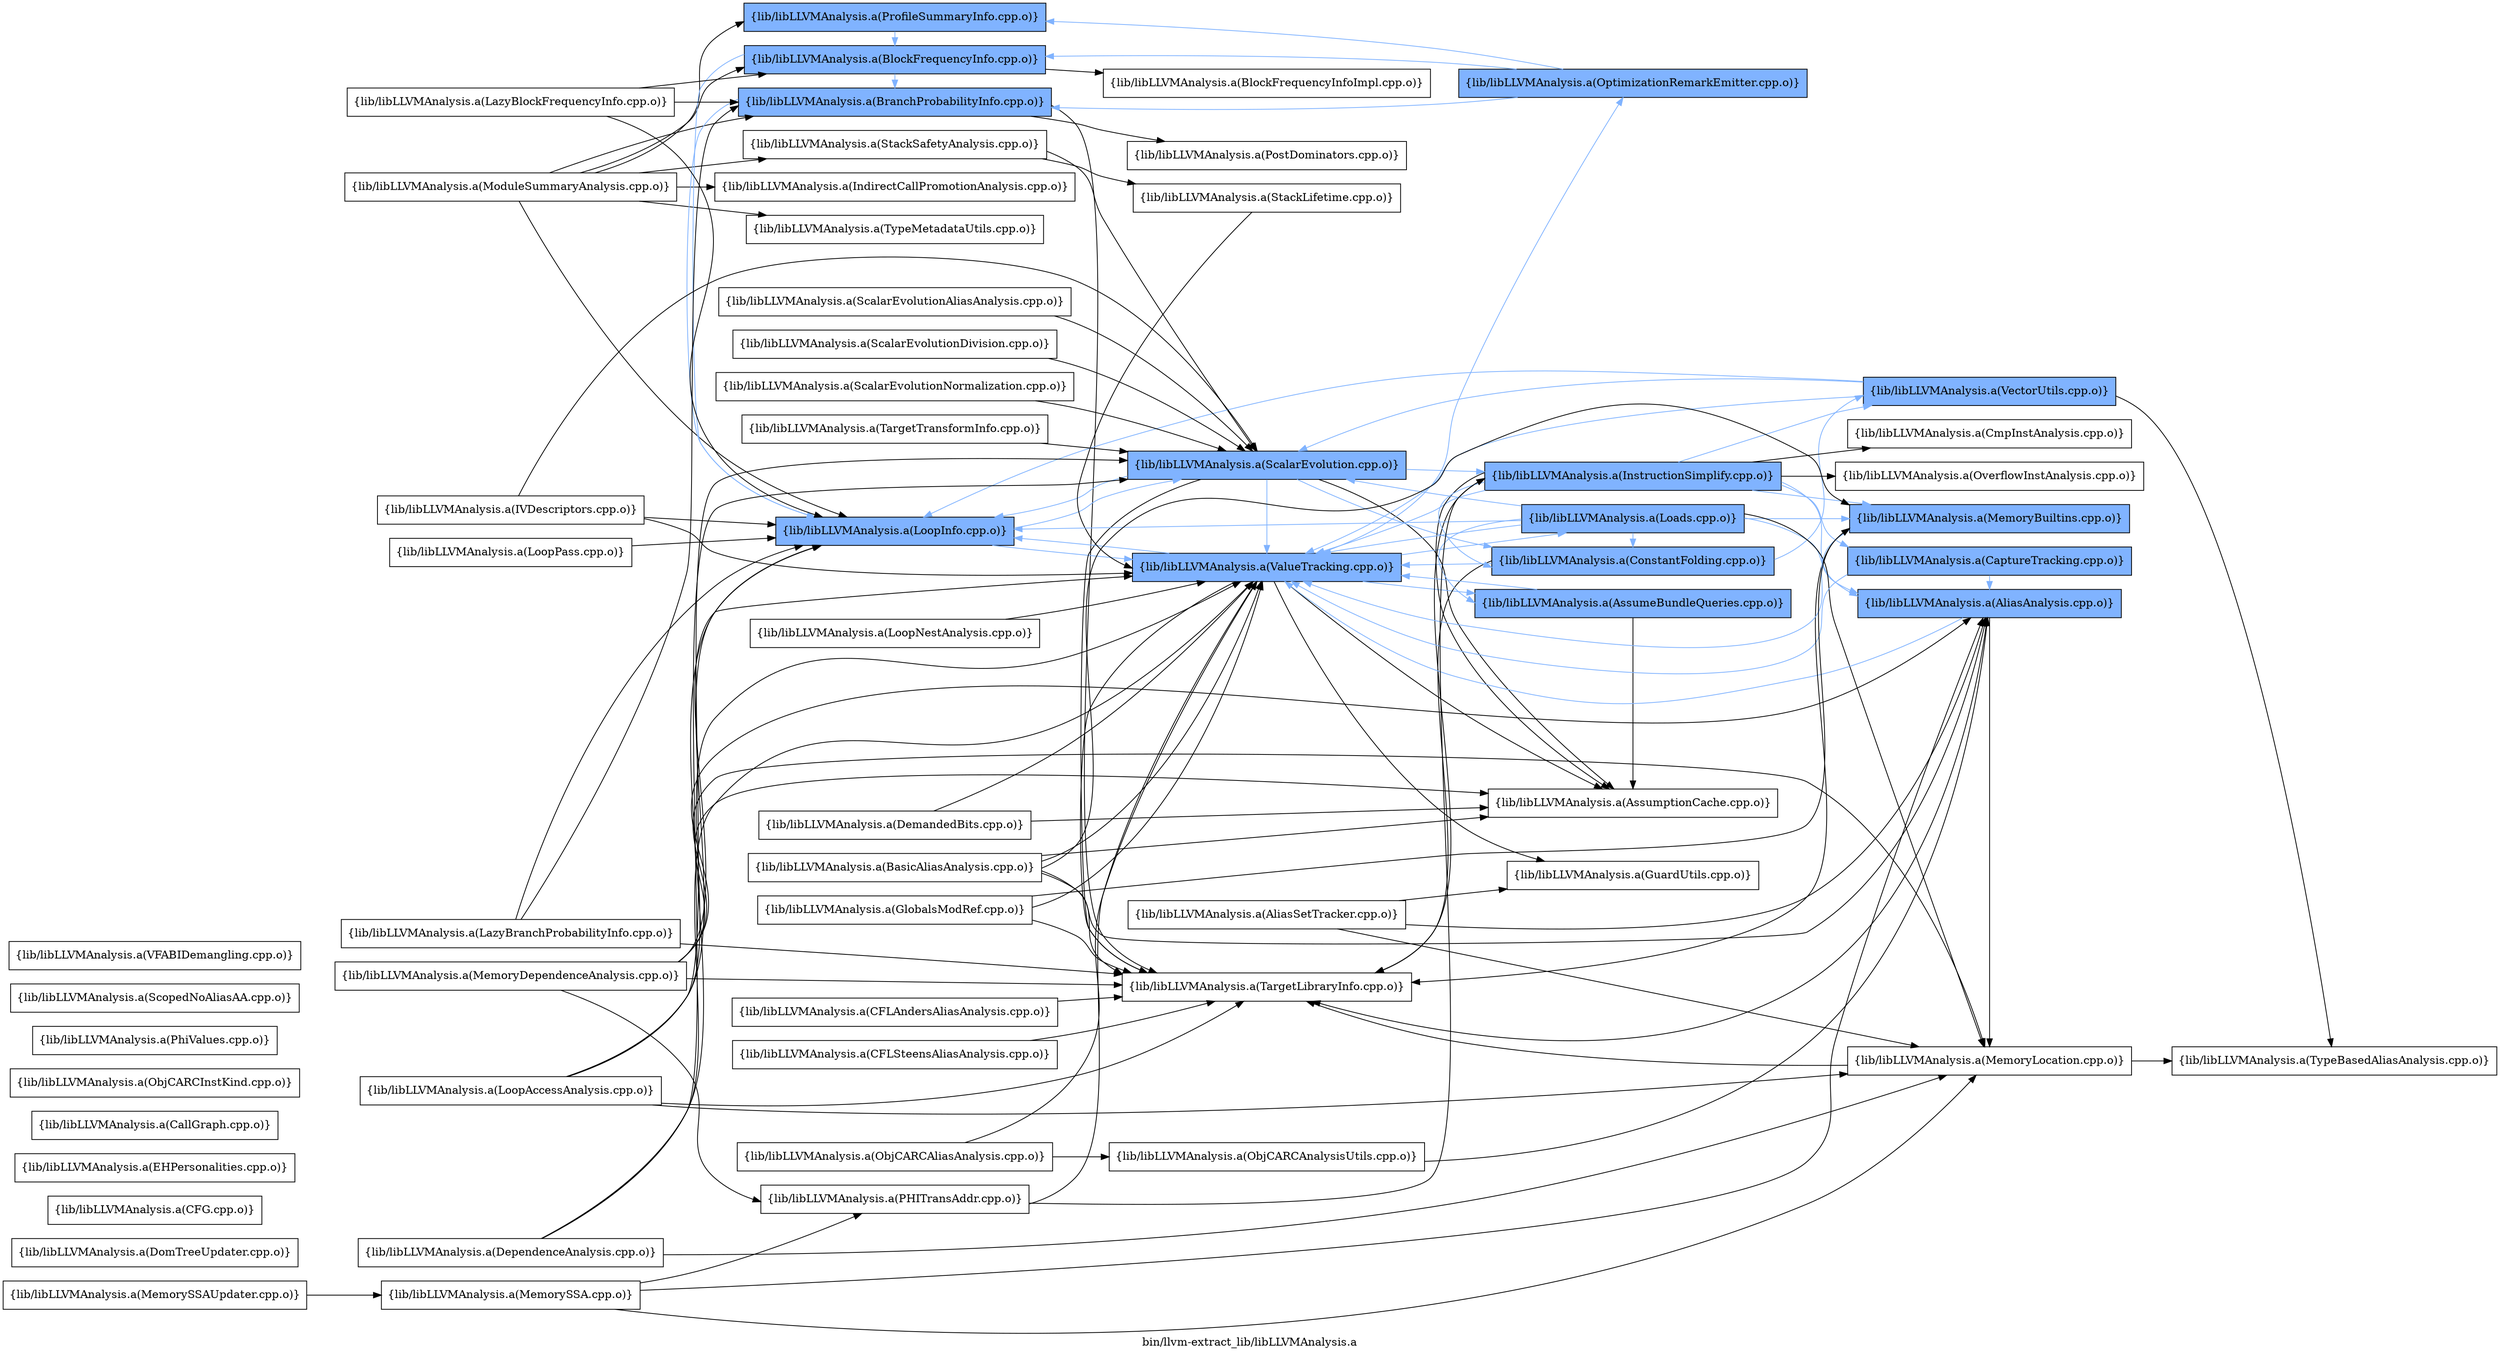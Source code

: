 digraph "bin/llvm-extract_lib/libLLVMAnalysis.a" {
	label="bin/llvm-extract_lib/libLLVMAnalysis.a";
	rankdir=LR;
	{ rank=same; Node0x55ceb5ce9678;  }
	{ rank=same; Node0x55ceb5ce8728; Node0x55ceb5ce59d8; Node0x55ceb5ce8958; Node0x55ceb5ce3e58; Node0x55ceb5ce4df8; Node0x55ceb5ce61a8; Node0x55ceb5ce3b88;  }
	{ rank=same; Node0x55ceb5ce51b8; Node0x55ceb5ce5b18; Node0x55ceb5ce52a8; Node0x55ceb5ce4cb8; Node0x55ceb5ce2e68; Node0x55ceb5ce5988;  }
	{ rank=same; Node0x55ceb5ce7828; Node0x55ceb5ce7b48; Node0x55ceb5ce9628; Node0x55ceb5ce9e48; Node0x55ceb5cea2f8; Node0x55ceb5ce8a48; Node0x55ceb5ce6a18;  }
	{ rank=same; Node0x55ceb5cea7a8; Node0x55ceb5ce9f88; Node0x55ceb5ce8818; Node0x55ceb5ce6ec8; Node0x55ceb5ce9808; Node0x55ceb5ce1fb8; Node0x55ceb5cea528;  }

	Node0x55ceb5ce9678 [shape=record,shape=box,group=0,label="{lib/libLLVMAnalysis.a(ModuleSummaryAnalysis.cpp.o)}"];
	Node0x55ceb5ce9678 -> Node0x55ceb5ce8728;
	Node0x55ceb5ce9678 -> Node0x55ceb5ce59d8;
	Node0x55ceb5ce9678 -> Node0x55ceb5ce8958;
	Node0x55ceb5ce9678 -> Node0x55ceb5ce3e58;
	Node0x55ceb5ce9678 -> Node0x55ceb5ce4df8;
	Node0x55ceb5ce9678 -> Node0x55ceb5ce61a8;
	Node0x55ceb5ce9678 -> Node0x55ceb5ce3b88;
	Node0x55ceb5ce3b88 [shape=record,shape=box,group=0,label="{lib/libLLVMAnalysis.a(TypeMetadataUtils.cpp.o)}"];
	Node0x55ceb5ce6a68 [shape=record,shape=box,group=0,label="{lib/libLLVMAnalysis.a(DomTreeUpdater.cpp.o)}"];
	Node0x55ceb5cea7f8 [shape=record,shape=box,group=0,label="{lib/libLLVMAnalysis.a(MemorySSA.cpp.o)}"];
	Node0x55ceb5cea7f8 -> Node0x55ceb5ce9f88;
	Node0x55ceb5cea7f8 -> Node0x55ceb5cea528;
	Node0x55ceb5cea7f8 -> Node0x55ceb5ce6478;
	Node0x55ceb5ce23c8 [shape=record,shape=box,group=0,label="{lib/libLLVMAnalysis.a(MemorySSAUpdater.cpp.o)}"];
	Node0x55ceb5ce23c8 -> Node0x55ceb5cea7f8;
	Node0x55ceb5ce8728 [shape=record,shape=box,group=1,style=filled,fillcolor="0.600000 0.5 1",label="{lib/libLLVMAnalysis.a(BlockFrequencyInfo.cpp.o)}"];
	Node0x55ceb5ce8728 -> Node0x55ceb5ce51b8;
	Node0x55ceb5ce8728 -> Node0x55ceb5ce59d8[color="0.600000 0.5 1"];
	Node0x55ceb5ce8728 -> Node0x55ceb5ce8958[color="0.600000 0.5 1"];
	Node0x55ceb5ce59d8 [shape=record,shape=box,group=1,style=filled,fillcolor="0.600000 0.5 1",label="{lib/libLLVMAnalysis.a(BranchProbabilityInfo.cpp.o)}"];
	Node0x55ceb5ce59d8 -> Node0x55ceb5ce8958[color="0.600000 0.5 1"];
	Node0x55ceb5ce59d8 -> Node0x55ceb5ce5b18;
	Node0x55ceb5ce59d8 -> Node0x55ceb5ce52a8;
	Node0x55ceb5ce8958 [shape=record,shape=box,group=1,style=filled,fillcolor="0.600000 0.5 1",label="{lib/libLLVMAnalysis.a(LoopInfo.cpp.o)}"];
	Node0x55ceb5ce8958 -> Node0x55ceb5ce4cb8[color="0.600000 0.5 1"];
	Node0x55ceb5ce8958 -> Node0x55ceb5ce2e68[color="0.600000 0.5 1"];
	Node0x55ceb5ce5b18 [shape=record,shape=box,group=0,label="{lib/libLLVMAnalysis.a(PostDominators.cpp.o)}"];
	Node0x55ceb5ce9628 [shape=record,shape=box,group=1,style=filled,fillcolor="0.600000 0.5 1",label="{lib/libLLVMAnalysis.a(InstructionSimplify.cpp.o)}"];
	Node0x55ceb5ce9628 -> Node0x55ceb5ce9f88[color="0.600000 0.5 1"];
	Node0x55ceb5ce9628 -> Node0x55ceb5ce7828;
	Node0x55ceb5ce9628 -> Node0x55ceb5ce8818[color="0.600000 0.5 1"];
	Node0x55ceb5ce9628 -> Node0x55ceb5ce7b48[color="0.600000 0.5 1"];
	Node0x55ceb5ce9628 -> Node0x55ceb5ce6ec8;
	Node0x55ceb5ce9628 -> Node0x55ceb5ce9808[color="0.600000 0.5 1"];
	Node0x55ceb5ce9628 -> Node0x55ceb5ce1fb8;
	Node0x55ceb5ce9628 -> Node0x55ceb5ce52a8;
	Node0x55ceb5ce9628 -> Node0x55ceb5ce2e68[color="0.600000 0.5 1"];
	Node0x55ceb5ce9628 -> Node0x55ceb5cea7a8[color="0.600000 0.5 1"];
	Node0x55ceb5ce7828 [shape=record,shape=box,group=0,label="{lib/libLLVMAnalysis.a(AssumptionCache.cpp.o)}"];
	Node0x55ceb5ce51b8 [shape=record,shape=box,group=0,label="{lib/libLLVMAnalysis.a(BlockFrequencyInfoImpl.cpp.o)}"];
	Node0x55ceb5ce9808 [shape=record,shape=box,group=1,style=filled,fillcolor="0.600000 0.5 1",label="{lib/libLLVMAnalysis.a(MemoryBuiltins.cpp.o)}"];
	Node0x55ceb5ce9808 -> Node0x55ceb5ce52a8;
	Node0x55ceb5ce9808 -> Node0x55ceb5ce2e68[color="0.600000 0.5 1"];
	Node0x55ceb5ce52a8 [shape=record,shape=box,group=0,label="{lib/libLLVMAnalysis.a(TargetLibraryInfo.cpp.o)}"];
	Node0x55ceb5ce41c8 [shape=record,shape=box,group=0,label="{lib/libLLVMAnalysis.a(TypeBasedAliasAnalysis.cpp.o)}"];
	Node0x55ceb5ce2e68 [shape=record,shape=box,group=1,style=filled,fillcolor="0.600000 0.5 1",label="{lib/libLLVMAnalysis.a(ValueTracking.cpp.o)}"];
	Node0x55ceb5ce2e68 -> Node0x55ceb5ce9e48[color="0.600000 0.5 1"];
	Node0x55ceb5ce2e68 -> Node0x55ceb5ce7828;
	Node0x55ceb5ce2e68 -> Node0x55ceb5cea2f8;
	Node0x55ceb5ce2e68 -> Node0x55ceb5ce8958[color="0.600000 0.5 1"];
	Node0x55ceb5ce2e68 -> Node0x55ceb5ce52a8;
	Node0x55ceb5ce2e68 -> Node0x55ceb5ce8a48[color="0.600000 0.5 1"];
	Node0x55ceb5ce2e68 -> Node0x55ceb5ce6a18[color="0.600000 0.5 1"];
	Node0x55ceb5ce4cb8 [shape=record,shape=box,group=1,style=filled,fillcolor="0.600000 0.5 1",label="{lib/libLLVMAnalysis.a(ScalarEvolution.cpp.o)}"];
	Node0x55ceb5ce4cb8 -> Node0x55ceb5ce7828;
	Node0x55ceb5ce4cb8 -> Node0x55ceb5ce7b48[color="0.600000 0.5 1"];
	Node0x55ceb5ce4cb8 -> Node0x55ceb5ce9628[color="0.600000 0.5 1"];
	Node0x55ceb5ce4cb8 -> Node0x55ceb5ce8958[color="0.600000 0.5 1"];
	Node0x55ceb5ce4cb8 -> Node0x55ceb5ce52a8;
	Node0x55ceb5ce4cb8 -> Node0x55ceb5ce2e68[color="0.600000 0.5 1"];
	Node0x55ceb5ce9f88 [shape=record,shape=box,group=1,style=filled,fillcolor="0.600000 0.5 1",label="{lib/libLLVMAnalysis.a(AliasAnalysis.cpp.o)}"];
	Node0x55ceb5ce9f88 -> Node0x55ceb5cea528;
	Node0x55ceb5ce9f88 -> Node0x55ceb5ce52a8;
	Node0x55ceb5ce9f88 -> Node0x55ceb5ce2e68[color="0.600000 0.5 1"];
	Node0x55ceb5cea528 [shape=record,shape=box,group=0,label="{lib/libLLVMAnalysis.a(MemoryLocation.cpp.o)}"];
	Node0x55ceb5cea528 -> Node0x55ceb5ce52a8;
	Node0x55ceb5cea528 -> Node0x55ceb5ce41c8;
	Node0x55ceb5ce7b48 [shape=record,shape=box,group=1,style=filled,fillcolor="0.600000 0.5 1",label="{lib/libLLVMAnalysis.a(ConstantFolding.cpp.o)}"];
	Node0x55ceb5ce7b48 -> Node0x55ceb5ce52a8;
	Node0x55ceb5ce7b48 -> Node0x55ceb5ce2e68[color="0.600000 0.5 1"];
	Node0x55ceb5ce7b48 -> Node0x55ceb5cea7a8[color="0.600000 0.5 1"];
	Node0x55ceb5ce9e48 [shape=record,shape=box,group=1,style=filled,fillcolor="0.600000 0.5 1",label="{lib/libLLVMAnalysis.a(AssumeBundleQueries.cpp.o)}"];
	Node0x55ceb5ce9e48 -> Node0x55ceb5ce7828;
	Node0x55ceb5ce9e48 -> Node0x55ceb5ce2e68[color="0.600000 0.5 1"];
	Node0x55ceb5ce84a8 [shape=record,shape=box,group=0,label="{lib/libLLVMAnalysis.a(BasicAliasAnalysis.cpp.o)}"];
	Node0x55ceb5ce84a8 -> Node0x55ceb5ce9f88;
	Node0x55ceb5ce84a8 -> Node0x55ceb5ce7828;
	Node0x55ceb5ce84a8 -> Node0x55ceb5ce9808;
	Node0x55ceb5ce84a8 -> Node0x55ceb5ce52a8;
	Node0x55ceb5ce84a8 -> Node0x55ceb5ce2e68;
	Node0x55ceb5ce55c8 [shape=record,shape=box,group=0,label="{lib/libLLVMAnalysis.a(CFG.cpp.o)}"];
	Node0x55ceb5ce5d48 [shape=record,shape=box,group=0,label="{lib/libLLVMAnalysis.a(CFLAndersAliasAnalysis.cpp.o)}"];
	Node0x55ceb5ce5d48 -> Node0x55ceb5ce52a8;
	Node0x55ceb5ce2788 [shape=record,shape=box,group=0,label="{lib/libLLVMAnalysis.a(CFLSteensAliasAnalysis.cpp.o)}"];
	Node0x55ceb5ce2788 -> Node0x55ceb5ce52a8;
	Node0x55ceb5ce8818 [shape=record,shape=box,group=1,style=filled,fillcolor="0.600000 0.5 1",label="{lib/libLLVMAnalysis.a(CaptureTracking.cpp.o)}"];
	Node0x55ceb5ce8818 -> Node0x55ceb5ce9f88[color="0.600000 0.5 1"];
	Node0x55ceb5ce8818 -> Node0x55ceb5ce2e68[color="0.600000 0.5 1"];
	Node0x55ceb5cea7a8 [shape=record,shape=box,group=1,style=filled,fillcolor="0.600000 0.5 1",label="{lib/libLLVMAnalysis.a(VectorUtils.cpp.o)}"];
	Node0x55ceb5cea7a8 -> Node0x55ceb5ce8958[color="0.600000 0.5 1"];
	Node0x55ceb5cea7a8 -> Node0x55ceb5ce4cb8[color="0.600000 0.5 1"];
	Node0x55ceb5cea7a8 -> Node0x55ceb5ce41c8;
	Node0x55ceb5cea7a8 -> Node0x55ceb5ce2e68[color="0.600000 0.5 1"];
	Node0x55ceb5ce76e8 [shape=record,shape=box,group=0,label="{lib/libLLVMAnalysis.a(DependenceAnalysis.cpp.o)}"];
	Node0x55ceb5ce76e8 -> Node0x55ceb5ce8958;
	Node0x55ceb5ce76e8 -> Node0x55ceb5cea528;
	Node0x55ceb5ce76e8 -> Node0x55ceb5ce4cb8;
	Node0x55ceb5ce76e8 -> Node0x55ceb5ce2e68;
	Node0x55ceb5ce7058 [shape=record,shape=box,group=0,label="{lib/libLLVMAnalysis.a(EHPersonalities.cpp.o)}"];
	Node0x55ceb5ceb2e8 [shape=record,shape=box,group=0,label="{lib/libLLVMAnalysis.a(GlobalsModRef.cpp.o)}"];
	Node0x55ceb5ceb2e8 -> Node0x55ceb5ce9808;
	Node0x55ceb5ceb2e8 -> Node0x55ceb5ce52a8;
	Node0x55ceb5ceb2e8 -> Node0x55ceb5ce2e68;
	Node0x55ceb5cea758 [shape=record,shape=box,group=0,label="{lib/libLLVMAnalysis.a(CallGraph.cpp.o)}"];
	Node0x55ceb5cea2f8 [shape=record,shape=box,group=0,label="{lib/libLLVMAnalysis.a(GuardUtils.cpp.o)}"];
	Node0x55ceb5ce6ec8 [shape=record,shape=box,group=0,label="{lib/libLLVMAnalysis.a(CmpInstAnalysis.cpp.o)}"];
	Node0x55ceb5ce1fb8 [shape=record,shape=box,group=0,label="{lib/libLLVMAnalysis.a(OverflowInstAnalysis.cpp.o)}"];
	Node0x55ceb5ce8b88 [shape=record,shape=box,group=0,label="{lib/libLLVMAnalysis.a(IVDescriptors.cpp.o)}"];
	Node0x55ceb5ce8b88 -> Node0x55ceb5ce8958;
	Node0x55ceb5ce8b88 -> Node0x55ceb5ce4cb8;
	Node0x55ceb5ce8b88 -> Node0x55ceb5ce2e68;
	Node0x55ceb5ce8458 [shape=record,shape=box,group=0,label="{lib/libLLVMAnalysis.a(DemandedBits.cpp.o)}"];
	Node0x55ceb5ce8458 -> Node0x55ceb5ce7828;
	Node0x55ceb5ce8458 -> Node0x55ceb5ce2e68;
	Node0x55ceb5ce9ad8 [shape=record,shape=box,group=0,label="{lib/libLLVMAnalysis.a(LoopNestAnalysis.cpp.o)}"];
	Node0x55ceb5ce9ad8 -> Node0x55ceb5ce2e68;
	Node0x55ceb5ce9e98 [shape=record,shape=box,group=0,label="{lib/libLLVMAnalysis.a(LoopPass.cpp.o)}"];
	Node0x55ceb5ce9e98 -> Node0x55ceb5ce8958;
	Node0x55ceb5ce1888 [shape=record,shape=box,group=0,label="{lib/libLLVMAnalysis.a(MemoryDependenceAnalysis.cpp.o)}"];
	Node0x55ceb5ce1888 -> Node0x55ceb5ce9f88;
	Node0x55ceb5ce1888 -> Node0x55ceb5ce7828;
	Node0x55ceb5ce1888 -> Node0x55ceb5cea528;
	Node0x55ceb5ce1888 -> Node0x55ceb5ce6478;
	Node0x55ceb5ce1888 -> Node0x55ceb5ce52a8;
	Node0x55ceb5ce1888 -> Node0x55ceb5ce2e68;
	Node0x55ceb5ce6478 [shape=record,shape=box,group=0,label="{lib/libLLVMAnalysis.a(PHITransAddr.cpp.o)}"];
	Node0x55ceb5ce6478 -> Node0x55ceb5ce9628;
	Node0x55ceb5ce6478 -> Node0x55ceb5ce2e68;
	Node0x55ceb5ce3e58 [shape=record,shape=box,group=0,label="{lib/libLLVMAnalysis.a(IndirectCallPromotionAnalysis.cpp.o)}"];
	Node0x55ceb5ce4df8 [shape=record,shape=box,group=1,style=filled,fillcolor="0.600000 0.5 1",label="{lib/libLLVMAnalysis.a(ProfileSummaryInfo.cpp.o)}"];
	Node0x55ceb5ce4df8 -> Node0x55ceb5ce8728[color="0.600000 0.5 1"];
	Node0x55ceb5ce61a8 [shape=record,shape=box,group=0,label="{lib/libLLVMAnalysis.a(StackSafetyAnalysis.cpp.o)}"];
	Node0x55ceb5ce61a8 -> Node0x55ceb5ce4cb8;
	Node0x55ceb5ce61a8 -> Node0x55ceb5ce5988;
	Node0x55ceb5ce3228 [shape=record,shape=box,group=0,label="{lib/libLLVMAnalysis.a(ObjCARCAliasAnalysis.cpp.o)}"];
	Node0x55ceb5ce3228 -> Node0x55ceb5ce2f08;
	Node0x55ceb5ce3228 -> Node0x55ceb5ce2e68;
	Node0x55ceb5ce2f08 [shape=record,shape=box,group=0,label="{lib/libLLVMAnalysis.a(ObjCARCAnalysisUtils.cpp.o)}"];
	Node0x55ceb5ce2f08 -> Node0x55ceb5ce9f88;
	Node0x55ceb5ce2148 [shape=record,shape=box,group=0,label="{lib/libLLVMAnalysis.a(ObjCARCInstKind.cpp.o)}"];
	Node0x55ceb5ce6108 [shape=record,shape=box,group=0,label="{lib/libLLVMAnalysis.a(PhiValues.cpp.o)}"];
	Node0x55ceb5ce7328 [shape=record,shape=box,group=0,label="{lib/libLLVMAnalysis.a(ScalarEvolutionAliasAnalysis.cpp.o)}"];
	Node0x55ceb5ce7328 -> Node0x55ceb5ce4cb8;
	Node0x55ceb5ce70f8 [shape=record,shape=box,group=0,label="{lib/libLLVMAnalysis.a(ScalarEvolutionDivision.cpp.o)}"];
	Node0x55ceb5ce70f8 -> Node0x55ceb5ce4cb8;
	Node0x55ceb5ce69c8 [shape=record,shape=box,group=0,label="{lib/libLLVMAnalysis.a(ScalarEvolutionNormalization.cpp.o)}"];
	Node0x55ceb5ce69c8 -> Node0x55ceb5ce4cb8;
	Node0x55ceb5ce5988 [shape=record,shape=box,group=0,label="{lib/libLLVMAnalysis.a(StackLifetime.cpp.o)}"];
	Node0x55ceb5ce5988 -> Node0x55ceb5ce2e68;
	Node0x55ceb5ce4948 [shape=record,shape=box,group=0,label="{lib/libLLVMAnalysis.a(TargetTransformInfo.cpp.o)}"];
	Node0x55ceb5ce4948 -> Node0x55ceb5ce4cb8;
	Node0x55ceb5ce3408 [shape=record,shape=box,group=0,label="{lib/libLLVMAnalysis.a(ScopedNoAliasAA.cpp.o)}"];
	Node0x55ceb5ce8a48 [shape=record,shape=box,group=1,style=filled,fillcolor="0.600000 0.5 1",label="{lib/libLLVMAnalysis.a(Loads.cpp.o)}"];
	Node0x55ceb5ce8a48 -> Node0x55ceb5ce9f88[color="0.600000 0.5 1"];
	Node0x55ceb5ce8a48 -> Node0x55ceb5ce9e48[color="0.600000 0.5 1"];
	Node0x55ceb5ce8a48 -> Node0x55ceb5ce7b48[color="0.600000 0.5 1"];
	Node0x55ceb5ce8a48 -> Node0x55ceb5ce8958[color="0.600000 0.5 1"];
	Node0x55ceb5ce8a48 -> Node0x55ceb5ce9808[color="0.600000 0.5 1"];
	Node0x55ceb5ce8a48 -> Node0x55ceb5cea528;
	Node0x55ceb5ce8a48 -> Node0x55ceb5ce4cb8[color="0.600000 0.5 1"];
	Node0x55ceb5ce8a48 -> Node0x55ceb5ce2e68[color="0.600000 0.5 1"];
	Node0x55ceb5ce6a18 [shape=record,shape=box,group=1,style=filled,fillcolor="0.600000 0.5 1",label="{lib/libLLVMAnalysis.a(OptimizationRemarkEmitter.cpp.o)}"];
	Node0x55ceb5ce6a18 -> Node0x55ceb5ce8728[color="0.600000 0.5 1"];
	Node0x55ceb5ce6a18 -> Node0x55ceb5ce59d8[color="0.600000 0.5 1"];
	Node0x55ceb5ce6a18 -> Node0x55ceb5ce4df8[color="0.600000 0.5 1"];
	Node0x55ceb5ce7008 [shape=record,shape=box,group=0,label="{lib/libLLVMAnalysis.a(LazyBlockFrequencyInfo.cpp.o)}"];
	Node0x55ceb5ce7008 -> Node0x55ceb5ce8728;
	Node0x55ceb5ce7008 -> Node0x55ceb5ce59d8;
	Node0x55ceb5ce7008 -> Node0x55ceb5ce8958;
	Node0x55ceb5ce7788 [shape=record,shape=box,group=0,label="{lib/libLLVMAnalysis.a(LazyBranchProbabilityInfo.cpp.o)}"];
	Node0x55ceb5ce7788 -> Node0x55ceb5ce59d8;
	Node0x55ceb5ce7788 -> Node0x55ceb5ce8958;
	Node0x55ceb5ce7788 -> Node0x55ceb5ce52a8;
	Node0x55ceb5cead48 [shape=record,shape=box,group=0,label="{lib/libLLVMAnalysis.a(LoopAccessAnalysis.cpp.o)}"];
	Node0x55ceb5cead48 -> Node0x55ceb5ce8958;
	Node0x55ceb5cead48 -> Node0x55ceb5cea528;
	Node0x55ceb5cead48 -> Node0x55ceb5ce4cb8;
	Node0x55ceb5cead48 -> Node0x55ceb5ce52a8;
	Node0x55ceb5cead48 -> Node0x55ceb5ce2e68;
	Node0x55ceb5ce1978 [shape=record,shape=box,group=0,label="{lib/libLLVMAnalysis.a(AliasSetTracker.cpp.o)}"];
	Node0x55ceb5ce1978 -> Node0x55ceb5ce9f88;
	Node0x55ceb5ce1978 -> Node0x55ceb5cea2f8;
	Node0x55ceb5ce1978 -> Node0x55ceb5cea528;
	Node0x55ceb5ce9bc8 [shape=record,shape=box,group=0,label="{lib/libLLVMAnalysis.a(VFABIDemangling.cpp.o)}"];
}
